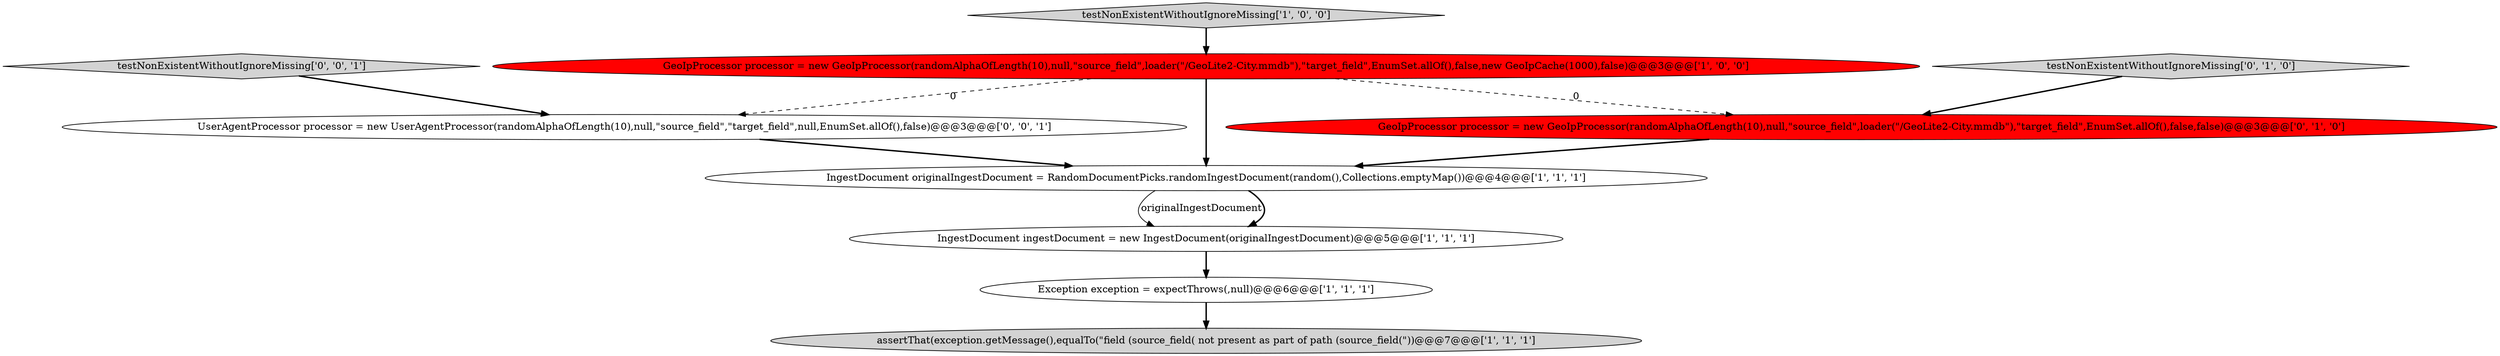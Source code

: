 digraph {
3 [style = filled, label = "Exception exception = expectThrows(,null)@@@6@@@['1', '1', '1']", fillcolor = white, shape = ellipse image = "AAA0AAABBB1BBB"];
7 [style = filled, label = "testNonExistentWithoutIgnoreMissing['0', '1', '0']", fillcolor = lightgray, shape = diamond image = "AAA0AAABBB2BBB"];
1 [style = filled, label = "assertThat(exception.getMessage(),equalTo(\"field (source_field( not present as part of path (source_field(\"))@@@7@@@['1', '1', '1']", fillcolor = lightgray, shape = ellipse image = "AAA0AAABBB1BBB"];
9 [style = filled, label = "UserAgentProcessor processor = new UserAgentProcessor(randomAlphaOfLength(10),null,\"source_field\",\"target_field\",null,EnumSet.allOf(),false)@@@3@@@['0', '0', '1']", fillcolor = white, shape = ellipse image = "AAA0AAABBB3BBB"];
4 [style = filled, label = "IngestDocument originalIngestDocument = RandomDocumentPicks.randomIngestDocument(random(),Collections.emptyMap())@@@4@@@['1', '1', '1']", fillcolor = white, shape = ellipse image = "AAA0AAABBB1BBB"];
5 [style = filled, label = "IngestDocument ingestDocument = new IngestDocument(originalIngestDocument)@@@5@@@['1', '1', '1']", fillcolor = white, shape = ellipse image = "AAA0AAABBB1BBB"];
8 [style = filled, label = "testNonExistentWithoutIgnoreMissing['0', '0', '1']", fillcolor = lightgray, shape = diamond image = "AAA0AAABBB3BBB"];
0 [style = filled, label = "testNonExistentWithoutIgnoreMissing['1', '0', '0']", fillcolor = lightgray, shape = diamond image = "AAA0AAABBB1BBB"];
2 [style = filled, label = "GeoIpProcessor processor = new GeoIpProcessor(randomAlphaOfLength(10),null,\"source_field\",loader(\"/GeoLite2-City.mmdb\"),\"target_field\",EnumSet.allOf(),false,new GeoIpCache(1000),false)@@@3@@@['1', '0', '0']", fillcolor = red, shape = ellipse image = "AAA1AAABBB1BBB"];
6 [style = filled, label = "GeoIpProcessor processor = new GeoIpProcessor(randomAlphaOfLength(10),null,\"source_field\",loader(\"/GeoLite2-City.mmdb\"),\"target_field\",EnumSet.allOf(),false,false)@@@3@@@['0', '1', '0']", fillcolor = red, shape = ellipse image = "AAA1AAABBB2BBB"];
5->3 [style = bold, label=""];
4->5 [style = solid, label="originalIngestDocument"];
6->4 [style = bold, label=""];
3->1 [style = bold, label=""];
9->4 [style = bold, label=""];
2->9 [style = dashed, label="0"];
2->4 [style = bold, label=""];
4->5 [style = bold, label=""];
7->6 [style = bold, label=""];
0->2 [style = bold, label=""];
8->9 [style = bold, label=""];
2->6 [style = dashed, label="0"];
}
